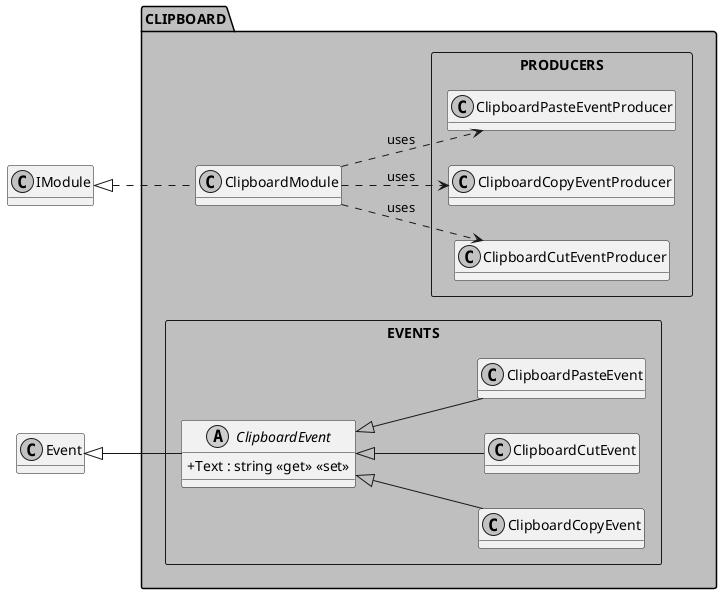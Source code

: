 @startuml MODULES_CLIPBOARD
skinparam monochrome true
'skinparam linetype ortho
skinparam classAttributeIconSize 0

left to right direction
hide empty fields
!startsub default
package "CLIPBOARD" #BFBFBF {
    class ClipboardModule 
    
    package "EVENTS" <<rectangle>> {
        abstract class ClipboardEvent {
            + Text : string <<get>> <<set>>
        }
        class ClipboardCopyEvent
        class ClipboardCutEvent
        class ClipboardPasteEvent
    }

    package "PRODUCERS" <<rectangle>>{
        class ClipboardPasteEventProducer
        class ClipboardCutEventProducer
        class ClipboardCopyEventProducer
    }
}

'Clipboard
IModule <|.. ClipboardModule
Event <|-- ClipboardEvent
ClipboardEvent <|-- ClipboardCopyEvent
ClipboardEvent <|-- ClipboardCutEvent
ClipboardEvent <|-- ClipboardPasteEvent
ClipboardModule ..> ClipboardCopyEventProducer : "uses"
ClipboardModule ..> ClipboardCutEventProducer : "uses"
ClipboardModule ..> ClipboardPasteEventProducer : "uses"
!endsub
@enduml
